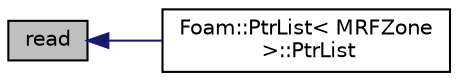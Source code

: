 digraph "read"
{
  bgcolor="transparent";
  edge [fontname="Helvetica",fontsize="10",labelfontname="Helvetica",labelfontsize="10"];
  node [fontname="Helvetica",fontsize="10",shape=record];
  rankdir="LR";
  Node21 [label="read",height=0.2,width=0.4,color="black", fillcolor="grey75", style="filled", fontcolor="black"];
  Node21 -> Node22 [dir="back",color="midnightblue",fontsize="10",style="solid",fontname="Helvetica"];
  Node22 [label="Foam::PtrList\< MRFZone\l \>::PtrList",height=0.2,width=0.4,color="black",URL="$a27029.html#a89f98454bf6129a9b2e315c92894e4c1",tooltip="Construct from Istream using default Istream constructor class. "];
}
